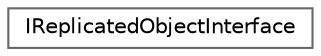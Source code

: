 digraph "Graphical Class Hierarchy"
{
 // INTERACTIVE_SVG=YES
 // LATEX_PDF_SIZE
  bgcolor="transparent";
  edge [fontname=Helvetica,fontsize=10,labelfontname=Helvetica,labelfontsize=10];
  node [fontname=Helvetica,fontsize=10,shape=box,height=0.2,width=0.4];
  rankdir="LR";
  Node0 [id="Node000000",label="IReplicatedObjectInterface",height=0.2,width=0.4,color="grey40", fillcolor="white", style="filled",URL="$d8/d44/classIReplicatedObjectInterface.html",tooltip="Interface for custom replicated objects."];
}
